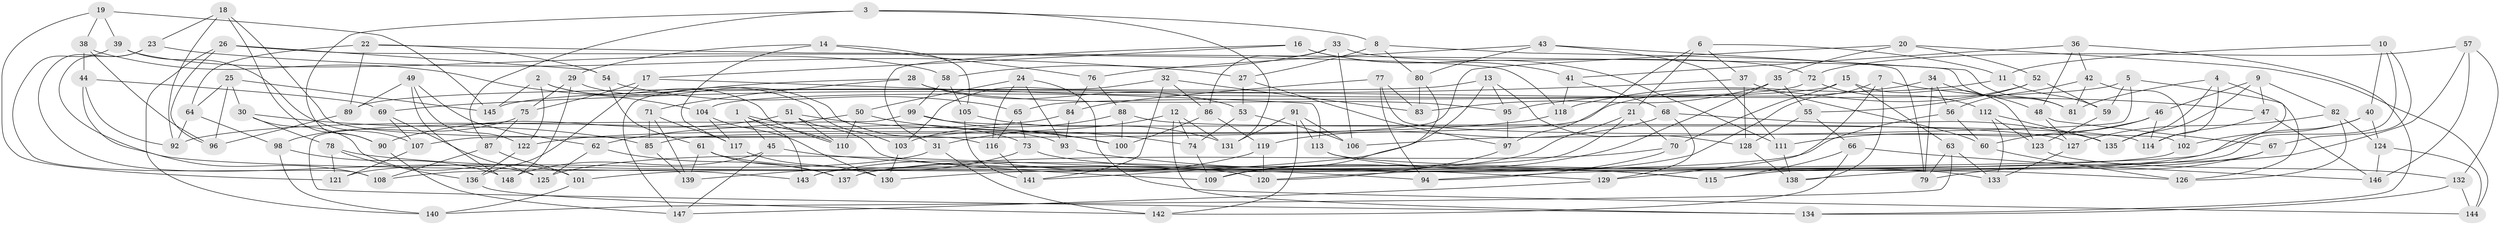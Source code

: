// coarse degree distribution, {6: 0.5617977528089888, 4: 0.3258426966292135, 5: 0.0898876404494382, 3: 0.02247191011235955}
// Generated by graph-tools (version 1.1) at 2025/38/03/04/25 23:38:11]
// undirected, 148 vertices, 296 edges
graph export_dot {
  node [color=gray90,style=filled];
  1;
  2;
  3;
  4;
  5;
  6;
  7;
  8;
  9;
  10;
  11;
  12;
  13;
  14;
  15;
  16;
  17;
  18;
  19;
  20;
  21;
  22;
  23;
  24;
  25;
  26;
  27;
  28;
  29;
  30;
  31;
  32;
  33;
  34;
  35;
  36;
  37;
  38;
  39;
  40;
  41;
  42;
  43;
  44;
  45;
  46;
  47;
  48;
  49;
  50;
  51;
  52;
  53;
  54;
  55;
  56;
  57;
  58;
  59;
  60;
  61;
  62;
  63;
  64;
  65;
  66;
  67;
  68;
  69;
  70;
  71;
  72;
  73;
  74;
  75;
  76;
  77;
  78;
  79;
  80;
  81;
  82;
  83;
  84;
  85;
  86;
  87;
  88;
  89;
  90;
  91;
  92;
  93;
  94;
  95;
  96;
  97;
  98;
  99;
  100;
  101;
  102;
  103;
  104;
  105;
  106;
  107;
  108;
  109;
  110;
  111;
  112;
  113;
  114;
  115;
  116;
  117;
  118;
  119;
  120;
  121;
  122;
  123;
  124;
  125;
  126;
  127;
  128;
  129;
  130;
  131;
  132;
  133;
  134;
  135;
  136;
  137;
  138;
  139;
  140;
  141;
  142;
  143;
  144;
  145;
  146;
  147;
  148;
  1 -- 45;
  1 -- 73;
  1 -- 110;
  1 -- 143;
  2 -- 110;
  2 -- 122;
  2 -- 103;
  2 -- 145;
  3 -- 87;
  3 -- 90;
  3 -- 8;
  3 -- 131;
  4 -- 81;
  4 -- 135;
  4 -- 115;
  4 -- 114;
  5 -- 59;
  5 -- 126;
  5 -- 106;
  5 -- 145;
  6 -- 97;
  6 -- 11;
  6 -- 21;
  6 -- 37;
  7 -- 137;
  7 -- 129;
  7 -- 47;
  7 -- 138;
  8 -- 79;
  8 -- 80;
  8 -- 27;
  9 -- 82;
  9 -- 46;
  9 -- 135;
  9 -- 47;
  10 -- 11;
  10 -- 40;
  10 -- 94;
  10 -- 67;
  11 -- 59;
  11 -- 118;
  12 -- 134;
  12 -- 131;
  12 -- 31;
  12 -- 74;
  13 -- 128;
  13 -- 141;
  13 -- 95;
  13 -- 89;
  14 -- 29;
  14 -- 76;
  14 -- 105;
  14 -- 117;
  15 -- 65;
  15 -- 123;
  15 -- 63;
  15 -- 70;
  16 -- 41;
  16 -- 31;
  16 -- 111;
  16 -- 17;
  17 -- 113;
  17 -- 136;
  17 -- 75;
  18 -- 92;
  18 -- 90;
  18 -- 23;
  18 -- 116;
  19 -- 145;
  19 -- 121;
  19 -- 39;
  19 -- 38;
  20 -- 35;
  20 -- 52;
  20 -- 107;
  20 -- 144;
  21 -- 70;
  21 -- 143;
  21 -- 125;
  22 -- 54;
  22 -- 89;
  22 -- 64;
  22 -- 81;
  23 -- 125;
  23 -- 143;
  23 -- 27;
  24 -- 50;
  24 -- 93;
  24 -- 144;
  24 -- 116;
  25 -- 30;
  25 -- 64;
  25 -- 96;
  25 -- 145;
  26 -- 140;
  26 -- 118;
  26 -- 54;
  26 -- 96;
  27 -- 97;
  27 -- 53;
  28 -- 147;
  28 -- 95;
  28 -- 53;
  28 -- 71;
  29 -- 93;
  29 -- 148;
  29 -- 75;
  30 -- 85;
  30 -- 101;
  30 -- 78;
  31 -- 121;
  31 -- 142;
  32 -- 141;
  32 -- 103;
  32 -- 83;
  32 -- 86;
  33 -- 58;
  33 -- 72;
  33 -- 86;
  33 -- 106;
  34 -- 56;
  34 -- 95;
  34 -- 48;
  34 -- 79;
  35 -- 109;
  35 -- 83;
  35 -- 55;
  36 -- 48;
  36 -- 42;
  36 -- 134;
  36 -- 41;
  37 -- 60;
  37 -- 128;
  37 -- 69;
  38 -- 96;
  38 -- 44;
  38 -- 104;
  39 -- 58;
  39 -- 108;
  39 -- 107;
  40 -- 124;
  40 -- 102;
  40 -- 108;
  41 -- 118;
  41 -- 68;
  42 -- 102;
  42 -- 56;
  42 -- 81;
  43 -- 80;
  43 -- 76;
  43 -- 111;
  43 -- 81;
  44 -- 69;
  44 -- 108;
  44 -- 92;
  45 -- 148;
  45 -- 115;
  45 -- 147;
  46 -- 111;
  46 -- 60;
  46 -- 114;
  47 -- 114;
  47 -- 146;
  48 -- 67;
  48 -- 127;
  49 -- 148;
  49 -- 122;
  49 -- 62;
  49 -- 89;
  50 -- 74;
  50 -- 62;
  50 -- 110;
  51 -- 110;
  51 -- 109;
  51 -- 90;
  51 -- 100;
  52 -- 55;
  52 -- 85;
  52 -- 59;
  53 -- 74;
  53 -- 106;
  54 -- 61;
  54 -- 65;
  55 -- 128;
  55 -- 66;
  56 -- 101;
  56 -- 60;
  57 -- 72;
  57 -- 132;
  57 -- 130;
  57 -- 146;
  58 -- 99;
  58 -- 105;
  59 -- 123;
  60 -- 126;
  61 -- 120;
  61 -- 139;
  61 -- 137;
  62 -- 125;
  62 -- 137;
  63 -- 140;
  63 -- 133;
  63 -- 79;
  64 -- 98;
  64 -- 92;
  65 -- 116;
  65 -- 73;
  66 -- 115;
  66 -- 146;
  66 -- 142;
  67 -- 138;
  67 -- 79;
  68 -- 135;
  68 -- 119;
  68 -- 129;
  69 -- 107;
  69 -- 125;
  70 -- 94;
  70 -- 137;
  71 -- 139;
  71 -- 117;
  71 -- 85;
  72 -- 112;
  72 -- 104;
  73 -- 129;
  73 -- 139;
  74 -- 109;
  75 -- 87;
  75 -- 98;
  76 -- 88;
  76 -- 84;
  77 -- 102;
  77 -- 94;
  77 -- 84;
  77 -- 83;
  78 -- 136;
  78 -- 94;
  78 -- 121;
  80 -- 109;
  80 -- 83;
  82 -- 126;
  82 -- 127;
  82 -- 124;
  84 -- 92;
  84 -- 93;
  85 -- 139;
  86 -- 100;
  86 -- 119;
  87 -- 108;
  87 -- 101;
  88 -- 114;
  88 -- 103;
  88 -- 100;
  89 -- 96;
  90 -- 147;
  91 -- 131;
  91 -- 106;
  91 -- 113;
  91 -- 142;
  93 -- 115;
  95 -- 97;
  97 -- 120;
  98 -- 140;
  98 -- 148;
  99 -- 100;
  99 -- 134;
  99 -- 127;
  101 -- 140;
  102 -- 120;
  103 -- 130;
  104 -- 117;
  104 -- 130;
  105 -- 141;
  105 -- 131;
  107 -- 121;
  111 -- 138;
  112 -- 135;
  112 -- 133;
  112 -- 123;
  113 -- 133;
  113 -- 126;
  116 -- 141;
  117 -- 130;
  118 -- 122;
  119 -- 143;
  119 -- 120;
  122 -- 136;
  123 -- 132;
  124 -- 146;
  124 -- 144;
  127 -- 133;
  128 -- 138;
  129 -- 147;
  132 -- 134;
  132 -- 144;
  136 -- 142;
}
